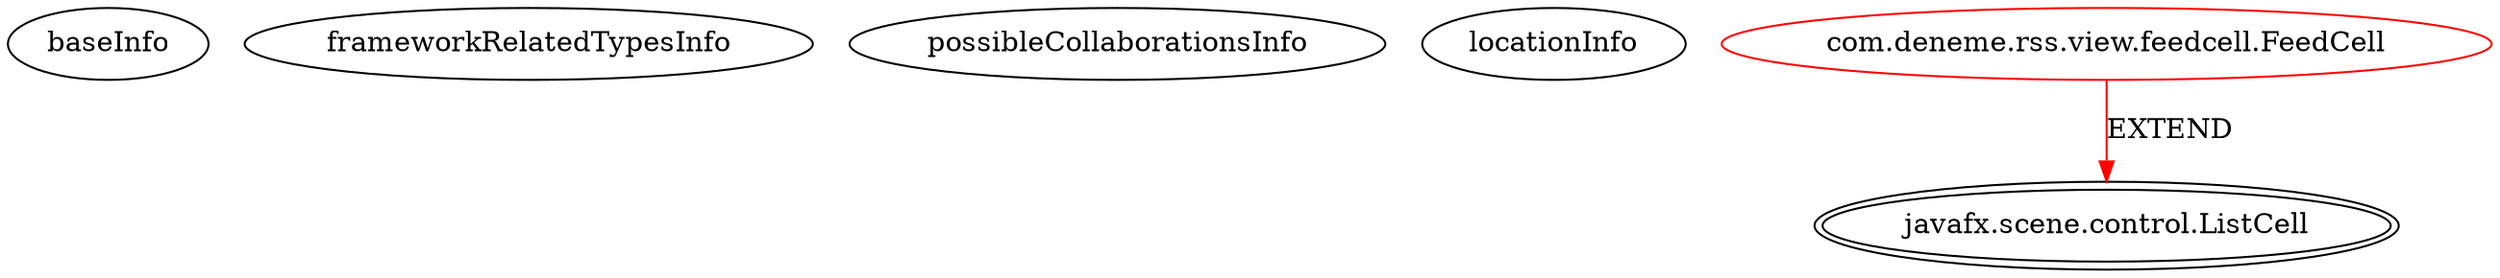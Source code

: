 digraph {
baseInfo[graphId=2004,category="extension_graph",isAnonymous=false,possibleRelation=false]
frameworkRelatedTypesInfo[0="javafx.scene.control.ListCell"]
possibleCollaborationsInfo[]
locationInfo[projectName="berker-RSSReader",filePath="/berker-RSSReader/RSSReader-master/src/com/deneme/rss/view/feedcell/FeedCell.java",contextSignature="FeedCell",graphId="2004"]
0[label="com.deneme.rss.view.feedcell.FeedCell",vertexType="ROOT_CLIENT_CLASS_DECLARATION",isFrameworkType=false,color=red]
1[label="javafx.scene.control.ListCell",vertexType="FRAMEWORK_CLASS_TYPE",isFrameworkType=true,peripheries=2]
0->1[label="EXTEND",color=red]
}
